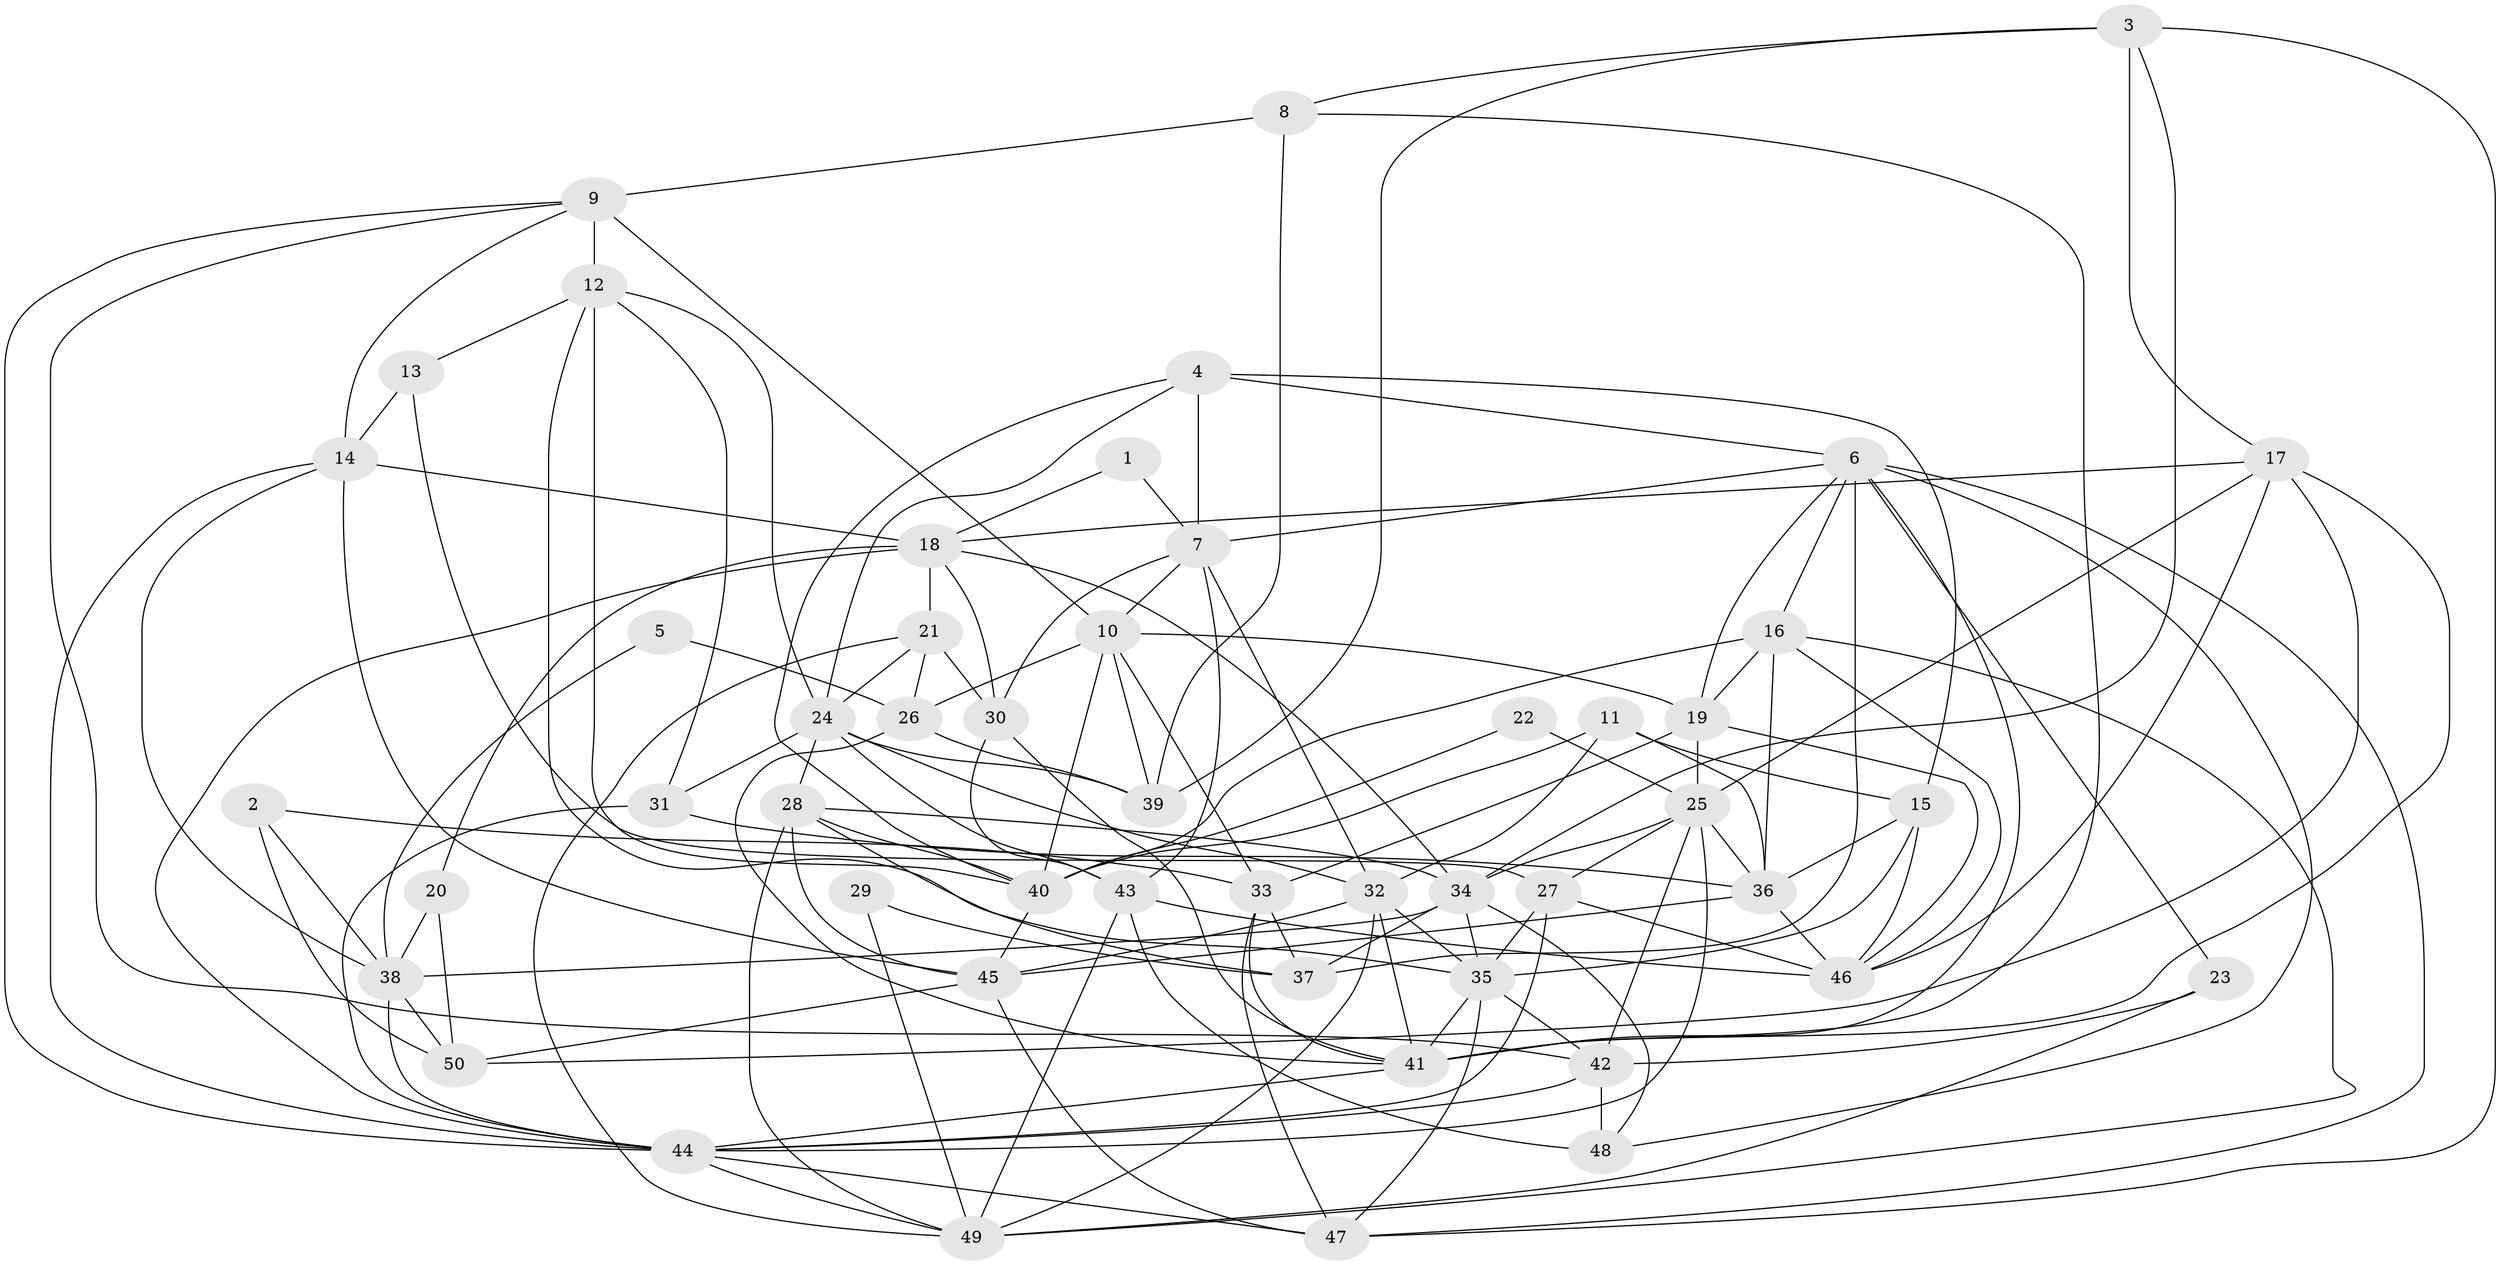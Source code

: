 // original degree distribution, {3: 0.28, 4: 0.32, 5: 0.16, 2: 0.1, 6: 0.11, 7: 0.02, 8: 0.01}
// Generated by graph-tools (version 1.1) at 2025/26/03/09/25 03:26:11]
// undirected, 50 vertices, 143 edges
graph export_dot {
graph [start="1"]
  node [color=gray90,style=filled];
  1;
  2;
  3;
  4;
  5;
  6;
  7;
  8;
  9;
  10;
  11;
  12;
  13;
  14;
  15;
  16;
  17;
  18;
  19;
  20;
  21;
  22;
  23;
  24;
  25;
  26;
  27;
  28;
  29;
  30;
  31;
  32;
  33;
  34;
  35;
  36;
  37;
  38;
  39;
  40;
  41;
  42;
  43;
  44;
  45;
  46;
  47;
  48;
  49;
  50;
  1 -- 7 [weight=1.0];
  1 -- 18 [weight=1.0];
  2 -- 33 [weight=1.0];
  2 -- 38 [weight=1.0];
  2 -- 50 [weight=1.0];
  3 -- 8 [weight=1.0];
  3 -- 17 [weight=1.0];
  3 -- 34 [weight=1.0];
  3 -- 39 [weight=1.0];
  3 -- 47 [weight=1.0];
  4 -- 6 [weight=1.0];
  4 -- 7 [weight=1.0];
  4 -- 15 [weight=1.0];
  4 -- 24 [weight=1.0];
  4 -- 40 [weight=1.0];
  5 -- 26 [weight=1.0];
  5 -- 38 [weight=1.0];
  6 -- 7 [weight=1.0];
  6 -- 16 [weight=1.0];
  6 -- 19 [weight=1.0];
  6 -- 23 [weight=1.0];
  6 -- 37 [weight=2.0];
  6 -- 41 [weight=1.0];
  6 -- 47 [weight=1.0];
  6 -- 48 [weight=1.0];
  7 -- 10 [weight=1.0];
  7 -- 30 [weight=1.0];
  7 -- 32 [weight=1.0];
  7 -- 43 [weight=1.0];
  8 -- 9 [weight=1.0];
  8 -- 39 [weight=1.0];
  8 -- 41 [weight=1.0];
  9 -- 10 [weight=2.0];
  9 -- 12 [weight=1.0];
  9 -- 14 [weight=1.0];
  9 -- 42 [weight=1.0];
  9 -- 44 [weight=1.0];
  10 -- 19 [weight=1.0];
  10 -- 26 [weight=1.0];
  10 -- 33 [weight=1.0];
  10 -- 39 [weight=1.0];
  10 -- 40 [weight=1.0];
  11 -- 15 [weight=2.0];
  11 -- 32 [weight=1.0];
  11 -- 36 [weight=1.0];
  11 -- 40 [weight=1.0];
  12 -- 13 [weight=1.0];
  12 -- 24 [weight=1.0];
  12 -- 31 [weight=1.0];
  12 -- 35 [weight=1.0];
  12 -- 40 [weight=1.0];
  13 -- 14 [weight=1.0];
  13 -- 27 [weight=1.0];
  14 -- 18 [weight=1.0];
  14 -- 38 [weight=1.0];
  14 -- 44 [weight=1.0];
  14 -- 45 [weight=1.0];
  15 -- 35 [weight=1.0];
  15 -- 36 [weight=1.0];
  15 -- 46 [weight=1.0];
  16 -- 19 [weight=1.0];
  16 -- 36 [weight=1.0];
  16 -- 40 [weight=1.0];
  16 -- 46 [weight=1.0];
  16 -- 49 [weight=1.0];
  17 -- 18 [weight=1.0];
  17 -- 25 [weight=1.0];
  17 -- 41 [weight=1.0];
  17 -- 46 [weight=1.0];
  17 -- 50 [weight=1.0];
  18 -- 20 [weight=1.0];
  18 -- 21 [weight=1.0];
  18 -- 30 [weight=1.0];
  18 -- 34 [weight=1.0];
  18 -- 44 [weight=1.0];
  19 -- 25 [weight=1.0];
  19 -- 33 [weight=1.0];
  19 -- 46 [weight=1.0];
  20 -- 38 [weight=1.0];
  20 -- 50 [weight=1.0];
  21 -- 24 [weight=1.0];
  21 -- 26 [weight=1.0];
  21 -- 30 [weight=1.0];
  21 -- 49 [weight=1.0];
  22 -- 25 [weight=1.0];
  22 -- 40 [weight=1.0];
  23 -- 42 [weight=1.0];
  23 -- 49 [weight=1.0];
  24 -- 28 [weight=1.0];
  24 -- 31 [weight=1.0];
  24 -- 32 [weight=1.0];
  24 -- 39 [weight=1.0];
  24 -- 43 [weight=1.0];
  25 -- 27 [weight=1.0];
  25 -- 34 [weight=1.0];
  25 -- 36 [weight=1.0];
  25 -- 42 [weight=1.0];
  25 -- 44 [weight=1.0];
  26 -- 39 [weight=1.0];
  26 -- 41 [weight=1.0];
  27 -- 35 [weight=1.0];
  27 -- 44 [weight=1.0];
  27 -- 46 [weight=1.0];
  28 -- 34 [weight=1.0];
  28 -- 37 [weight=1.0];
  28 -- 40 [weight=1.0];
  28 -- 45 [weight=1.0];
  28 -- 49 [weight=1.0];
  29 -- 37 [weight=1.0];
  29 -- 49 [weight=1.0];
  30 -- 41 [weight=1.0];
  30 -- 43 [weight=1.0];
  31 -- 36 [weight=1.0];
  31 -- 44 [weight=1.0];
  32 -- 35 [weight=1.0];
  32 -- 41 [weight=1.0];
  32 -- 45 [weight=1.0];
  32 -- 49 [weight=1.0];
  33 -- 37 [weight=1.0];
  33 -- 41 [weight=1.0];
  33 -- 47 [weight=1.0];
  34 -- 35 [weight=1.0];
  34 -- 37 [weight=1.0];
  34 -- 38 [weight=1.0];
  34 -- 48 [weight=1.0];
  35 -- 41 [weight=1.0];
  35 -- 42 [weight=1.0];
  35 -- 47 [weight=1.0];
  36 -- 45 [weight=1.0];
  36 -- 46 [weight=2.0];
  38 -- 44 [weight=1.0];
  38 -- 50 [weight=1.0];
  40 -- 45 [weight=1.0];
  41 -- 44 [weight=1.0];
  42 -- 44 [weight=1.0];
  42 -- 48 [weight=1.0];
  43 -- 46 [weight=1.0];
  43 -- 48 [weight=2.0];
  43 -- 49 [weight=1.0];
  44 -- 47 [weight=1.0];
  44 -- 49 [weight=1.0];
  45 -- 47 [weight=1.0];
  45 -- 50 [weight=1.0];
}
